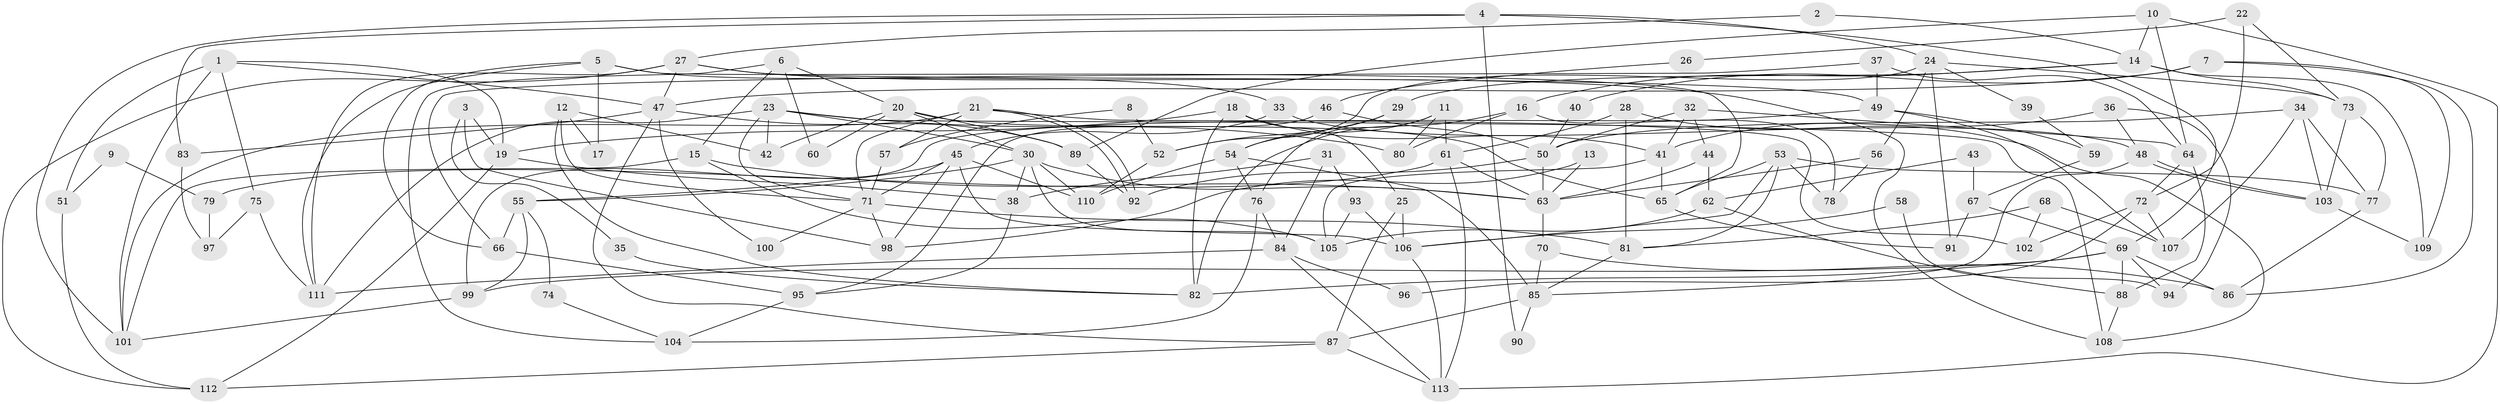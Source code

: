 // Generated by graph-tools (version 1.1) at 2025/11/02/27/25 16:11:21]
// undirected, 113 vertices, 226 edges
graph export_dot {
graph [start="1"]
  node [color=gray90,style=filled];
  1;
  2;
  3;
  4;
  5;
  6;
  7;
  8;
  9;
  10;
  11;
  12;
  13;
  14;
  15;
  16;
  17;
  18;
  19;
  20;
  21;
  22;
  23;
  24;
  25;
  26;
  27;
  28;
  29;
  30;
  31;
  32;
  33;
  34;
  35;
  36;
  37;
  38;
  39;
  40;
  41;
  42;
  43;
  44;
  45;
  46;
  47;
  48;
  49;
  50;
  51;
  52;
  53;
  54;
  55;
  56;
  57;
  58;
  59;
  60;
  61;
  62;
  63;
  64;
  65;
  66;
  67;
  68;
  69;
  70;
  71;
  72;
  73;
  74;
  75;
  76;
  77;
  78;
  79;
  80;
  81;
  82;
  83;
  84;
  85;
  86;
  87;
  88;
  89;
  90;
  91;
  92;
  93;
  94;
  95;
  96;
  97;
  98;
  99;
  100;
  101;
  102;
  103;
  104;
  105;
  106;
  107;
  108;
  109;
  110;
  111;
  112;
  113;
  1 -- 19;
  1 -- 47;
  1 -- 51;
  1 -- 75;
  1 -- 101;
  2 -- 14;
  2 -- 27;
  3 -- 98;
  3 -- 19;
  3 -- 35;
  4 -- 69;
  4 -- 101;
  4 -- 24;
  4 -- 83;
  4 -- 90;
  5 -- 65;
  5 -- 33;
  5 -- 17;
  5 -- 66;
  5 -- 111;
  6 -- 20;
  6 -- 15;
  6 -- 60;
  6 -- 104;
  7 -- 86;
  7 -- 47;
  7 -- 40;
  7 -- 109;
  8 -- 52;
  8 -- 57;
  9 -- 79;
  9 -- 51;
  10 -- 113;
  10 -- 89;
  10 -- 14;
  10 -- 64;
  11 -- 80;
  11 -- 54;
  11 -- 61;
  11 -- 76;
  12 -- 42;
  12 -- 71;
  12 -- 17;
  12 -- 82;
  13 -- 98;
  13 -- 63;
  14 -- 73;
  14 -- 16;
  14 -- 29;
  14 -- 109;
  15 -- 105;
  15 -- 101;
  15 -- 63;
  16 -- 82;
  16 -- 78;
  16 -- 80;
  18 -- 25;
  18 -- 82;
  18 -- 19;
  18 -- 41;
  19 -- 38;
  19 -- 112;
  20 -- 65;
  20 -- 30;
  20 -- 42;
  20 -- 60;
  20 -- 89;
  21 -- 92;
  21 -- 92;
  21 -- 71;
  21 -- 57;
  21 -- 101;
  21 -- 102;
  22 -- 73;
  22 -- 72;
  22 -- 26;
  23 -- 111;
  23 -- 108;
  23 -- 30;
  23 -- 42;
  23 -- 71;
  23 -- 80;
  24 -- 56;
  24 -- 39;
  24 -- 52;
  24 -- 73;
  24 -- 91;
  25 -- 87;
  25 -- 106;
  26 -- 46;
  27 -- 108;
  27 -- 49;
  27 -- 47;
  27 -- 111;
  27 -- 112;
  28 -- 61;
  28 -- 81;
  28 -- 108;
  29 -- 54;
  29 -- 52;
  30 -- 55;
  30 -- 38;
  30 -- 63;
  30 -- 105;
  30 -- 110;
  31 -- 84;
  31 -- 38;
  31 -- 93;
  32 -- 41;
  32 -- 50;
  32 -- 44;
  32 -- 64;
  33 -- 48;
  33 -- 45;
  34 -- 103;
  34 -- 77;
  34 -- 50;
  34 -- 107;
  35 -- 82;
  36 -- 48;
  36 -- 41;
  36 -- 94;
  37 -- 49;
  37 -- 64;
  37 -- 66;
  38 -- 95;
  39 -- 59;
  40 -- 50;
  41 -- 105;
  41 -- 65;
  43 -- 62;
  43 -- 67;
  44 -- 63;
  44 -- 62;
  45 -- 71;
  45 -- 110;
  45 -- 55;
  45 -- 98;
  45 -- 106;
  46 -- 95;
  46 -- 50;
  47 -- 89;
  47 -- 83;
  47 -- 87;
  47 -- 100;
  48 -- 85;
  48 -- 103;
  48 -- 103;
  49 -- 107;
  49 -- 99;
  49 -- 59;
  50 -- 63;
  50 -- 92;
  51 -- 112;
  52 -- 110;
  53 -- 106;
  53 -- 77;
  53 -- 65;
  53 -- 78;
  53 -- 81;
  54 -- 110;
  54 -- 76;
  54 -- 85;
  55 -- 66;
  55 -- 74;
  55 -- 99;
  56 -- 63;
  56 -- 78;
  57 -- 71;
  58 -- 94;
  58 -- 106;
  59 -- 67;
  61 -- 63;
  61 -- 79;
  61 -- 113;
  62 -- 105;
  62 -- 88;
  63 -- 70;
  64 -- 72;
  64 -- 88;
  65 -- 91;
  66 -- 95;
  67 -- 69;
  67 -- 91;
  68 -- 107;
  68 -- 81;
  68 -- 102;
  69 -- 88;
  69 -- 99;
  69 -- 82;
  69 -- 86;
  69 -- 94;
  70 -- 85;
  70 -- 86;
  71 -- 81;
  71 -- 98;
  71 -- 100;
  72 -- 102;
  72 -- 96;
  72 -- 107;
  73 -- 103;
  73 -- 77;
  74 -- 104;
  75 -- 111;
  75 -- 97;
  76 -- 84;
  76 -- 104;
  77 -- 86;
  79 -- 97;
  81 -- 85;
  83 -- 97;
  84 -- 111;
  84 -- 113;
  84 -- 96;
  85 -- 87;
  85 -- 90;
  87 -- 112;
  87 -- 113;
  88 -- 108;
  89 -- 92;
  93 -- 106;
  93 -- 105;
  95 -- 104;
  99 -- 101;
  103 -- 109;
  106 -- 113;
}
